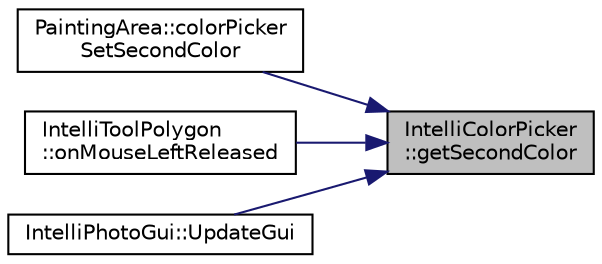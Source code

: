 digraph "IntelliColorPicker::getSecondColor"
{
 // LATEX_PDF_SIZE
  edge [fontname="Helvetica",fontsize="10",labelfontname="Helvetica",labelfontsize="10"];
  node [fontname="Helvetica",fontsize="10",shape=record];
  rankdir="RL";
  Node1 [label="IntelliColorPicker\l::getSecondColor",height=0.2,width=0.4,color="black", fillcolor="grey75", style="filled", fontcolor="black",tooltip="A function to read the secondary selected color."];
  Node1 -> Node2 [dir="back",color="midnightblue",fontsize="10",style="solid",fontname="Helvetica"];
  Node2 [label="PaintingArea::colorPicker\lSetSecondColor",height=0.2,width=0.4,color="black", fillcolor="white", style="filled",URL="$class_painting_area.html#ae261acaaa346610dfed489dbac17e789",tooltip="The colorPickerSetSecondColor calls the QTColorPicker to determine the secondary drawing color."];
  Node1 -> Node3 [dir="back",color="midnightblue",fontsize="10",style="solid",fontname="Helvetica"];
  Node3 [label="IntelliToolPolygon\l::onMouseLeftReleased",height=0.2,width=0.4,color="black", fillcolor="white", style="filled",URL="$class_intelli_tool_polygon.html#a4e1473ff408ae2e11cf6a43f6f575f21",tooltip="A function managing the left click released of a mouse. Merging the fill to the active layer."];
  Node1 -> Node4 [dir="back",color="midnightblue",fontsize="10",style="solid",fontname="Helvetica"];
  Node4 [label="IntelliPhotoGui::UpdateGui",height=0.2,width=0.4,color="black", fillcolor="white", style="filled",URL="$class_intelli_photo_gui.html#a1dbef8d4688227aa9455aea52db00bf4",tooltip=" "];
}

